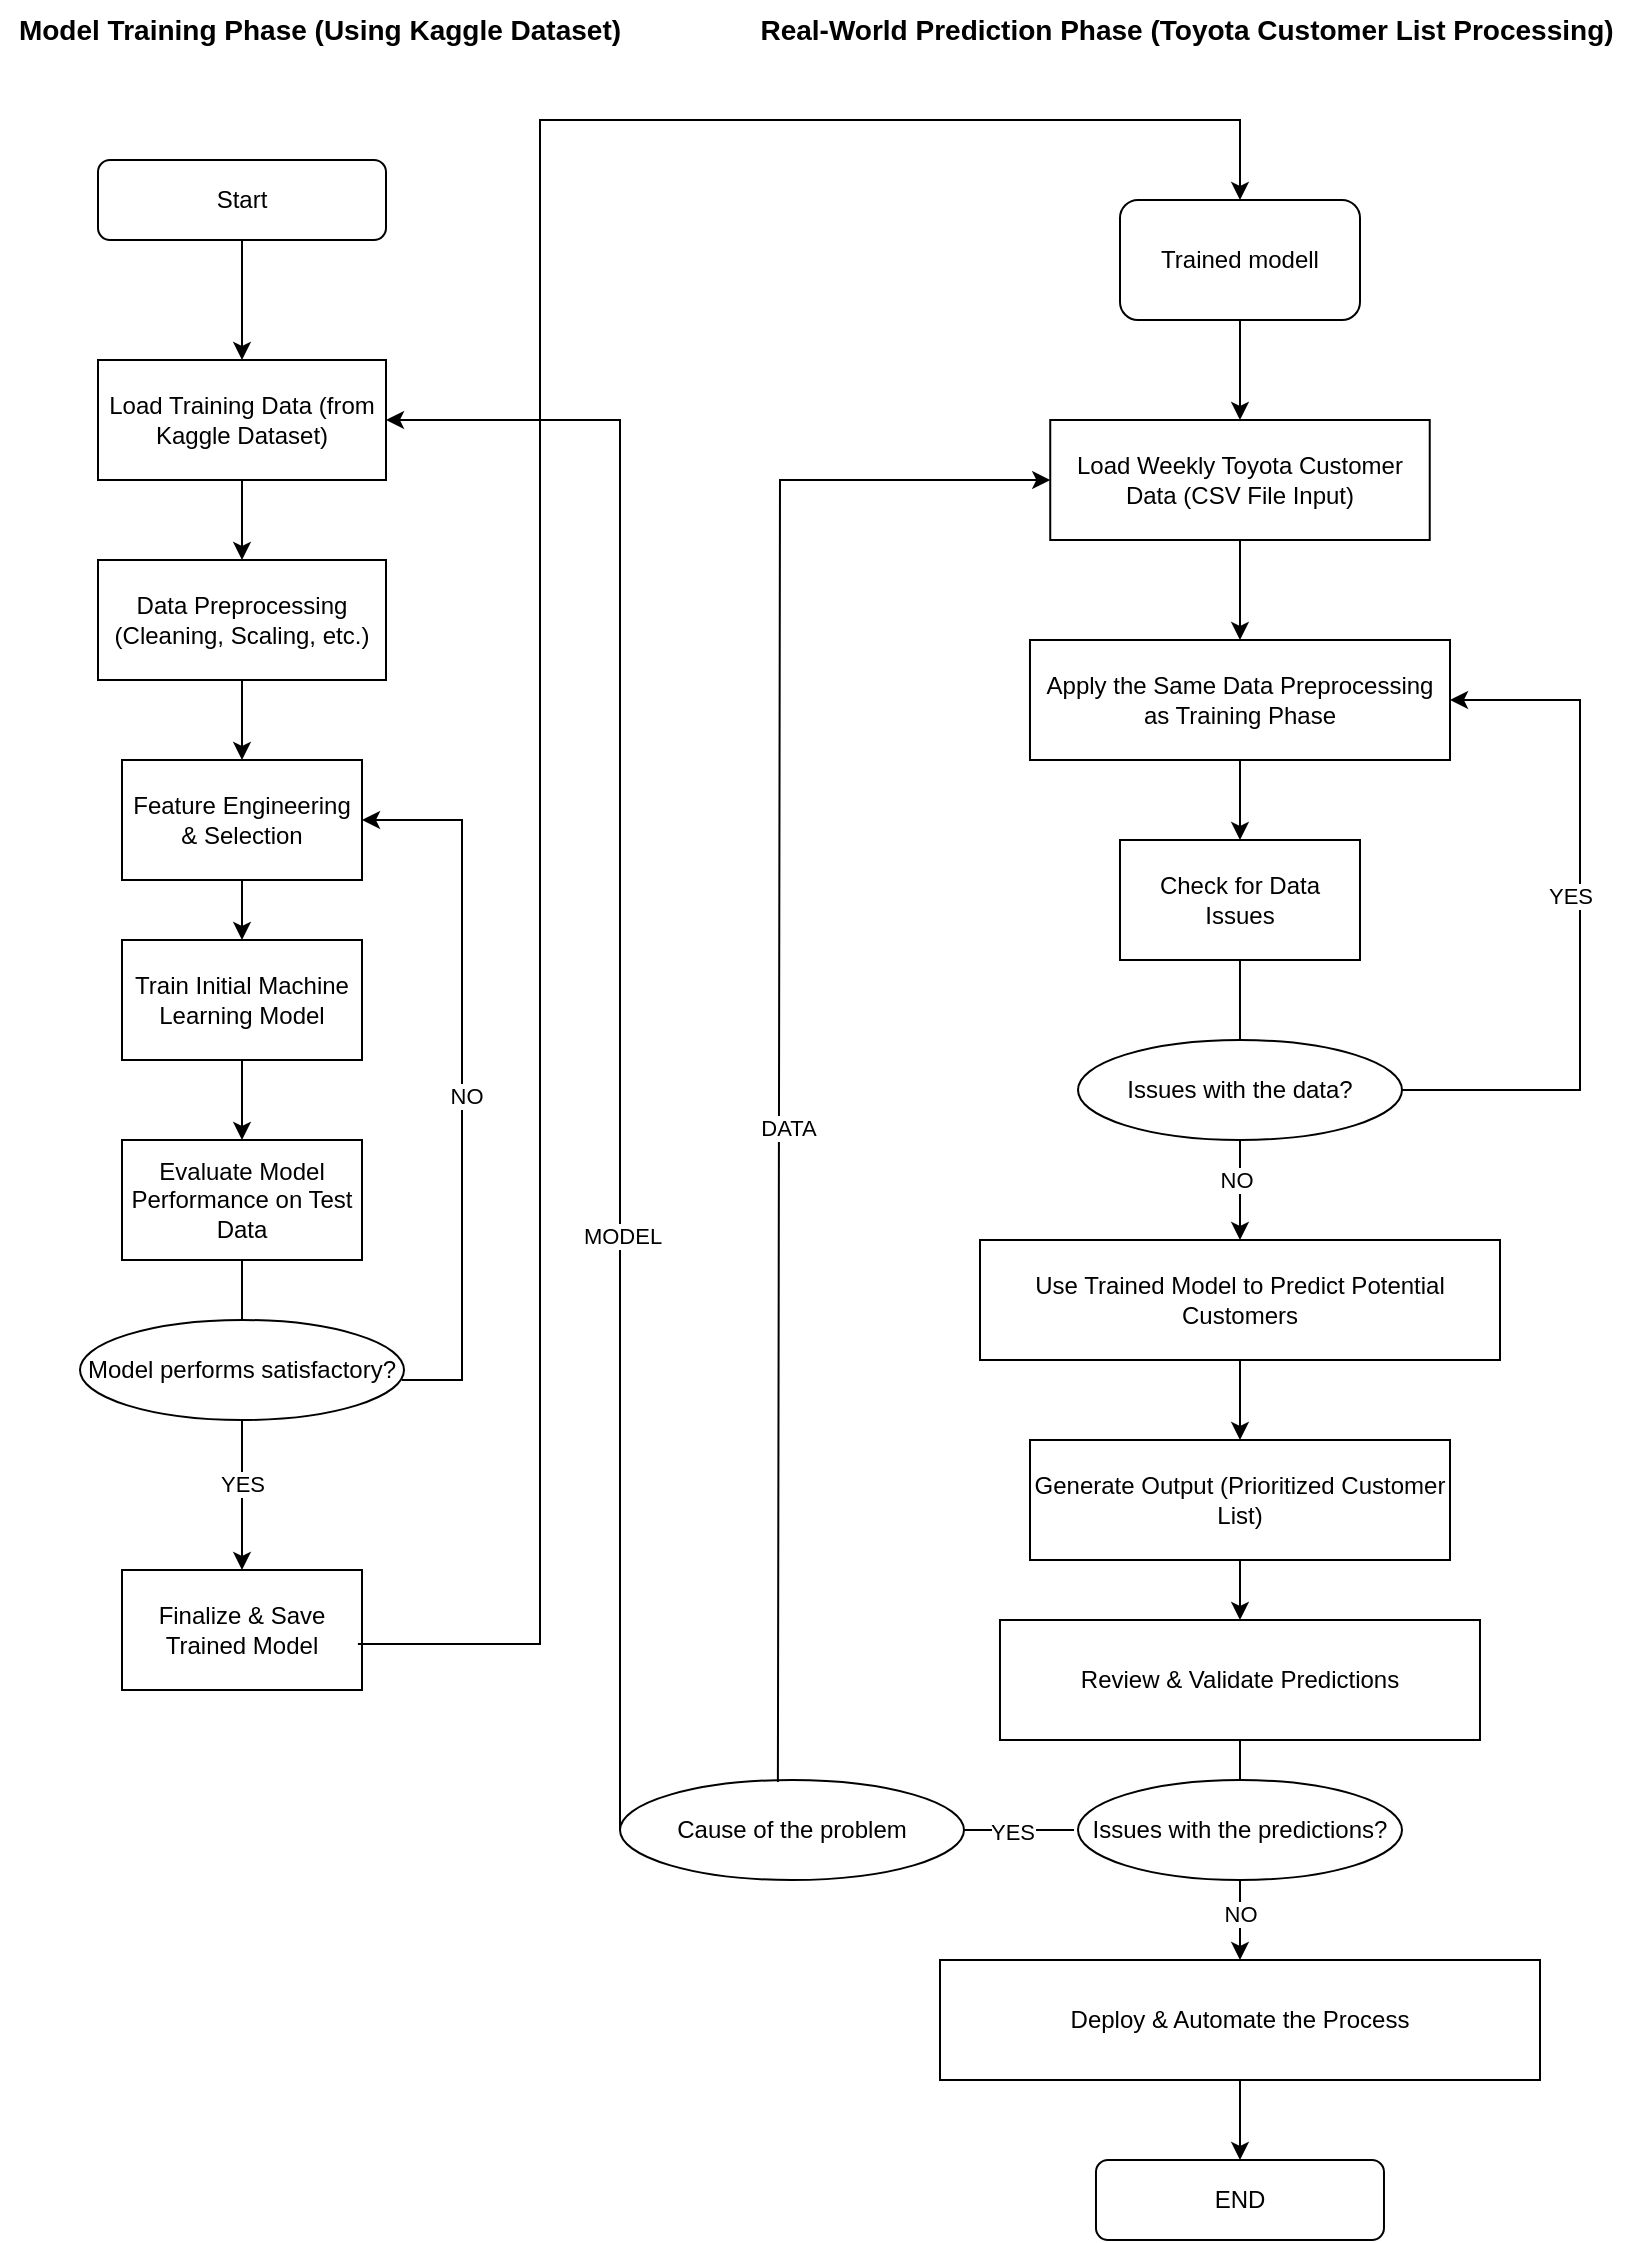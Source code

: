 <mxfile version="26.1.0">
  <diagram id="C5RBs43oDa-KdzZeNtuy" name="Page-1">
    <mxGraphModel dx="1434" dy="746" grid="1" gridSize="10" guides="1" tooltips="1" connect="1" arrows="1" fold="1" page="1" pageScale="1" pageWidth="827" pageHeight="1169" math="0" shadow="0">
      <root>
        <mxCell id="WIyWlLk6GJQsqaUBKTNV-0" />
        <mxCell id="WIyWlLk6GJQsqaUBKTNV-1" parent="WIyWlLk6GJQsqaUBKTNV-0" />
        <mxCell id="gk0OeYUGjCRyECOFVGLQ-5" value="" style="edgeStyle=orthogonalEdgeStyle;rounded=0;orthogonalLoop=1;jettySize=auto;html=1;" edge="1" parent="WIyWlLk6GJQsqaUBKTNV-1" source="WIyWlLk6GJQsqaUBKTNV-3" target="gk0OeYUGjCRyECOFVGLQ-3">
          <mxGeometry relative="1" as="geometry" />
        </mxCell>
        <mxCell id="WIyWlLk6GJQsqaUBKTNV-3" value="Start" style="rounded=1;whiteSpace=wrap;html=1;fontSize=12;glass=0;strokeWidth=1;shadow=0;" parent="WIyWlLk6GJQsqaUBKTNV-1" vertex="1">
          <mxGeometry x="59" y="100" width="144" height="40" as="geometry" />
        </mxCell>
        <mxCell id="gk0OeYUGjCRyECOFVGLQ-0" value="&lt;b&gt;&lt;font style=&quot;font-size: 14px;&quot;&gt;Model Training Phase (Using Kaggle Dataset)&lt;/font&gt;&lt;/b&gt;" style="text;html=1;align=center;verticalAlign=middle;whiteSpace=wrap;rounded=0;" vertex="1" parent="WIyWlLk6GJQsqaUBKTNV-1">
          <mxGeometry x="10" y="20" width="320" height="30" as="geometry" />
        </mxCell>
        <mxCell id="gk0OeYUGjCRyECOFVGLQ-7" value="" style="edgeStyle=orthogonalEdgeStyle;rounded=0;orthogonalLoop=1;jettySize=auto;html=1;" edge="1" parent="WIyWlLk6GJQsqaUBKTNV-1" source="gk0OeYUGjCRyECOFVGLQ-3" target="gk0OeYUGjCRyECOFVGLQ-6">
          <mxGeometry relative="1" as="geometry" />
        </mxCell>
        <mxCell id="gk0OeYUGjCRyECOFVGLQ-3" value="Load Training Data (from Kaggle Dataset)" style="rounded=0;whiteSpace=wrap;html=1;" vertex="1" parent="WIyWlLk6GJQsqaUBKTNV-1">
          <mxGeometry x="59" y="200" width="144" height="60" as="geometry" />
        </mxCell>
        <mxCell id="gk0OeYUGjCRyECOFVGLQ-9" value="" style="edgeStyle=orthogonalEdgeStyle;rounded=0;orthogonalLoop=1;jettySize=auto;html=1;" edge="1" parent="WIyWlLk6GJQsqaUBKTNV-1" source="gk0OeYUGjCRyECOFVGLQ-6" target="gk0OeYUGjCRyECOFVGLQ-8">
          <mxGeometry relative="1" as="geometry" />
        </mxCell>
        <mxCell id="gk0OeYUGjCRyECOFVGLQ-6" value="Data Preprocessing (Cleaning, Scaling, etc.)" style="whiteSpace=wrap;html=1;rounded=0;" vertex="1" parent="WIyWlLk6GJQsqaUBKTNV-1">
          <mxGeometry x="59" y="300" width="144" height="60" as="geometry" />
        </mxCell>
        <mxCell id="gk0OeYUGjCRyECOFVGLQ-11" value="" style="edgeStyle=orthogonalEdgeStyle;rounded=0;orthogonalLoop=1;jettySize=auto;html=1;" edge="1" parent="WIyWlLk6GJQsqaUBKTNV-1" source="gk0OeYUGjCRyECOFVGLQ-8" target="gk0OeYUGjCRyECOFVGLQ-10">
          <mxGeometry relative="1" as="geometry" />
        </mxCell>
        <mxCell id="gk0OeYUGjCRyECOFVGLQ-8" value="Feature Engineering &amp;amp; Selection" style="whiteSpace=wrap;html=1;rounded=0;" vertex="1" parent="WIyWlLk6GJQsqaUBKTNV-1">
          <mxGeometry x="71" y="400" width="120" height="60" as="geometry" />
        </mxCell>
        <mxCell id="gk0OeYUGjCRyECOFVGLQ-13" value="" style="edgeStyle=orthogonalEdgeStyle;rounded=0;orthogonalLoop=1;jettySize=auto;html=1;" edge="1" parent="WIyWlLk6GJQsqaUBKTNV-1" source="gk0OeYUGjCRyECOFVGLQ-10" target="gk0OeYUGjCRyECOFVGLQ-12">
          <mxGeometry relative="1" as="geometry" />
        </mxCell>
        <mxCell id="gk0OeYUGjCRyECOFVGLQ-10" value="Train Initial Machine Learning Model" style="rounded=0;whiteSpace=wrap;html=1;" vertex="1" parent="WIyWlLk6GJQsqaUBKTNV-1">
          <mxGeometry x="71" y="490" width="120" height="60" as="geometry" />
        </mxCell>
        <mxCell id="gk0OeYUGjCRyECOFVGLQ-12" value="Evaluate Model Performance on Test Data" style="whiteSpace=wrap;html=1;rounded=0;" vertex="1" parent="WIyWlLk6GJQsqaUBKTNV-1">
          <mxGeometry x="71" y="590" width="120" height="60" as="geometry" />
        </mxCell>
        <mxCell id="gk0OeYUGjCRyECOFVGLQ-32" value="" style="edgeStyle=orthogonalEdgeStyle;rounded=0;orthogonalLoop=1;jettySize=auto;html=1;" edge="1" parent="WIyWlLk6GJQsqaUBKTNV-1">
          <mxGeometry relative="1" as="geometry">
            <mxPoint x="211" y="710" as="sourcePoint" />
            <mxPoint x="191" y="430" as="targetPoint" />
            <Array as="points">
              <mxPoint x="241" y="710" />
              <mxPoint x="241" y="430" />
            </Array>
          </mxGeometry>
        </mxCell>
        <mxCell id="gk0OeYUGjCRyECOFVGLQ-33" value="NO" style="edgeLabel;html=1;align=center;verticalAlign=middle;resizable=0;points=[];" vertex="1" connectable="0" parent="gk0OeYUGjCRyECOFVGLQ-32">
          <mxGeometry x="-0.043" y="-2" relative="1" as="geometry">
            <mxPoint as="offset" />
          </mxGeometry>
        </mxCell>
        <mxCell id="gk0OeYUGjCRyECOFVGLQ-35" value="" style="edgeStyle=orthogonalEdgeStyle;rounded=0;orthogonalLoop=1;jettySize=auto;html=1;" edge="1" parent="WIyWlLk6GJQsqaUBKTNV-1" source="gk0OeYUGjCRyECOFVGLQ-29" target="gk0OeYUGjCRyECOFVGLQ-34">
          <mxGeometry relative="1" as="geometry" />
        </mxCell>
        <mxCell id="gk0OeYUGjCRyECOFVGLQ-36" value="YES" style="edgeLabel;html=1;align=center;verticalAlign=middle;resizable=0;points=[];" vertex="1" connectable="0" parent="gk0OeYUGjCRyECOFVGLQ-35">
          <mxGeometry x="-0.147" y="5" relative="1" as="geometry">
            <mxPoint x="-5" as="offset" />
          </mxGeometry>
        </mxCell>
        <mxCell id="gk0OeYUGjCRyECOFVGLQ-29" value="Model performs satisfactory?" style="ellipse;whiteSpace=wrap;html=1;rounded=0;" vertex="1" parent="WIyWlLk6GJQsqaUBKTNV-1">
          <mxGeometry x="50" y="680" width="162" height="50" as="geometry" />
        </mxCell>
        <mxCell id="gk0OeYUGjCRyECOFVGLQ-34" value="Finalize &amp;amp; Save Trained Model" style="whiteSpace=wrap;html=1;rounded=0;" vertex="1" parent="WIyWlLk6GJQsqaUBKTNV-1">
          <mxGeometry x="71" y="805" width="120" height="60" as="geometry" />
        </mxCell>
        <mxCell id="gk0OeYUGjCRyECOFVGLQ-37" value="&lt;b&gt;&lt;font style=&quot;font-size: 14px;&quot;&gt;Real-World Prediction Phase (Toyota Customer List Processing)&lt;/font&gt;&lt;/b&gt;" style="text;html=1;align=center;verticalAlign=middle;whiteSpace=wrap;rounded=0;" vertex="1" parent="WIyWlLk6GJQsqaUBKTNV-1">
          <mxGeometry x="385" y="20" width="437" height="30" as="geometry" />
        </mxCell>
        <mxCell id="gk0OeYUGjCRyECOFVGLQ-43" value="Trained modell" style="rounded=1;whiteSpace=wrap;html=1;" vertex="1" parent="WIyWlLk6GJQsqaUBKTNV-1">
          <mxGeometry x="570" y="120" width="120" height="60" as="geometry" />
        </mxCell>
        <mxCell id="gk0OeYUGjCRyECOFVGLQ-44" value="" style="endArrow=classic;html=1;rounded=0;exitX=0.983;exitY=0.617;exitDx=0;exitDy=0;entryX=0.5;entryY=0;entryDx=0;entryDy=0;exitPerimeter=0;" edge="1" parent="WIyWlLk6GJQsqaUBKTNV-1" source="gk0OeYUGjCRyECOFVGLQ-34" target="gk0OeYUGjCRyECOFVGLQ-43">
          <mxGeometry width="50" height="50" relative="1" as="geometry">
            <mxPoint x="216" y="846.02" as="sourcePoint" />
            <mxPoint x="581.04" y="140" as="targetPoint" />
            <Array as="points">
              <mxPoint x="280" y="842" />
              <mxPoint x="280" y="470" />
              <mxPoint x="280" y="80" />
              <mxPoint x="630" y="80" />
            </Array>
          </mxGeometry>
        </mxCell>
        <mxCell id="gk0OeYUGjCRyECOFVGLQ-46" value="Load Weekly Toyota Customer Data (CSV File Input)" style="rounded=0;whiteSpace=wrap;html=1;" vertex="1" parent="WIyWlLk6GJQsqaUBKTNV-1">
          <mxGeometry x="535.12" y="230" width="189.75" height="60" as="geometry" />
        </mxCell>
        <mxCell id="gk0OeYUGjCRyECOFVGLQ-47" value="" style="endArrow=classic;html=1;rounded=0;exitX=0.5;exitY=1;exitDx=0;exitDy=0;entryX=0.5;entryY=0;entryDx=0;entryDy=0;" edge="1" parent="WIyWlLk6GJQsqaUBKTNV-1" source="gk0OeYUGjCRyECOFVGLQ-43" target="gk0OeYUGjCRyECOFVGLQ-46">
          <mxGeometry width="50" height="50" relative="1" as="geometry">
            <mxPoint x="440" y="400" as="sourcePoint" />
            <mxPoint x="490" y="350" as="targetPoint" />
            <Array as="points" />
          </mxGeometry>
        </mxCell>
        <mxCell id="gk0OeYUGjCRyECOFVGLQ-56" value="" style="edgeStyle=orthogonalEdgeStyle;rounded=0;orthogonalLoop=1;jettySize=auto;html=1;" edge="1" parent="WIyWlLk6GJQsqaUBKTNV-1" source="gk0OeYUGjCRyECOFVGLQ-51" target="gk0OeYUGjCRyECOFVGLQ-55">
          <mxGeometry relative="1" as="geometry" />
        </mxCell>
        <mxCell id="gk0OeYUGjCRyECOFVGLQ-51" value="Apply the Same Data Preprocessing as Training Phase" style="whiteSpace=wrap;html=1;rounded=0;" vertex="1" parent="WIyWlLk6GJQsqaUBKTNV-1">
          <mxGeometry x="524.99" y="340" width="210.01" height="60" as="geometry" />
        </mxCell>
        <mxCell id="gk0OeYUGjCRyECOFVGLQ-54" value="" style="endArrow=classic;html=1;rounded=0;exitX=0.5;exitY=1;exitDx=0;exitDy=0;entryX=0.5;entryY=0;entryDx=0;entryDy=0;" edge="1" parent="WIyWlLk6GJQsqaUBKTNV-1" source="gk0OeYUGjCRyECOFVGLQ-46" target="gk0OeYUGjCRyECOFVGLQ-51">
          <mxGeometry width="50" height="50" relative="1" as="geometry">
            <mxPoint x="440" y="400" as="sourcePoint" />
            <mxPoint x="490" y="350" as="targetPoint" />
          </mxGeometry>
        </mxCell>
        <mxCell id="gk0OeYUGjCRyECOFVGLQ-55" value="&lt;span style=&quot;color: rgba(0, 0, 0, 0); font-family: monospace; font-size: 0px; text-align: start; text-wrap-mode: nowrap;&quot;&gt;%3CmxGraphModel%3E%3Croot%3E%3CmxCell%20id%3D%220%22%2F%3E%3CmxCell%20id%3D%221%22%20parent%3D%220%22%2F%3E%3CmxCell%20id%3D%222%22%20value%3D%22%22%20style%3D%22whiteSpace%3Dwrap%3Bhtml%3D1%3Brounded%3D0%3B%22%20vertex%3D%221%22%20parent%3D%221%22%3E%3CmxGeometry%20x%3D%22543.505%22%20y%3D%22500%22%20width%3D%22120%22%20height%3D%2260%22%20as%3D%22geometry%22%2F%3E%3C%2FmxCell%3E%3C%2Froot%3E%3C%2FmxGraphModel%3E&lt;/span&gt;Check for Data Issues" style="whiteSpace=wrap;html=1;rounded=0;" vertex="1" parent="WIyWlLk6GJQsqaUBKTNV-1">
          <mxGeometry x="569.995" y="440" width="120" height="60" as="geometry" />
        </mxCell>
        <mxCell id="gk0OeYUGjCRyECOFVGLQ-64" value="" style="edgeStyle=orthogonalEdgeStyle;rounded=0;orthogonalLoop=1;jettySize=auto;html=1;" edge="1" parent="WIyWlLk6GJQsqaUBKTNV-1" source="gk0OeYUGjCRyECOFVGLQ-57" target="gk0OeYUGjCRyECOFVGLQ-63">
          <mxGeometry relative="1" as="geometry" />
        </mxCell>
        <mxCell id="gk0OeYUGjCRyECOFVGLQ-65" value="NO" style="edgeLabel;html=1;align=center;verticalAlign=middle;resizable=0;points=[];" vertex="1" connectable="0" parent="gk0OeYUGjCRyECOFVGLQ-64">
          <mxGeometry x="-0.227" y="-2" relative="1" as="geometry">
            <mxPoint as="offset" />
          </mxGeometry>
        </mxCell>
        <mxCell id="gk0OeYUGjCRyECOFVGLQ-57" value="Issues with the data?" style="ellipse;whiteSpace=wrap;html=1;rounded=0;" vertex="1" parent="WIyWlLk6GJQsqaUBKTNV-1">
          <mxGeometry x="549" y="540" width="162" height="50" as="geometry" />
        </mxCell>
        <mxCell id="gk0OeYUGjCRyECOFVGLQ-59" value="" style="endArrow=none;html=1;rounded=0;exitX=0.5;exitY=1;exitDx=0;exitDy=0;entryX=0.5;entryY=0;entryDx=0;entryDy=0;" edge="1" parent="WIyWlLk6GJQsqaUBKTNV-1" source="gk0OeYUGjCRyECOFVGLQ-12" target="gk0OeYUGjCRyECOFVGLQ-29">
          <mxGeometry width="50" height="50" relative="1" as="geometry">
            <mxPoint x="368" y="400" as="sourcePoint" />
            <mxPoint x="418" y="350" as="targetPoint" />
            <Array as="points" />
          </mxGeometry>
        </mxCell>
        <mxCell id="gk0OeYUGjCRyECOFVGLQ-60" value="" style="endArrow=none;html=1;rounded=0;exitX=0.5;exitY=0;exitDx=0;exitDy=0;entryX=0.5;entryY=1;entryDx=0;entryDy=0;" edge="1" parent="WIyWlLk6GJQsqaUBKTNV-1" source="gk0OeYUGjCRyECOFVGLQ-57" target="gk0OeYUGjCRyECOFVGLQ-55">
          <mxGeometry width="50" height="50" relative="1" as="geometry">
            <mxPoint x="440" y="600" as="sourcePoint" />
            <mxPoint x="490" y="550" as="targetPoint" />
          </mxGeometry>
        </mxCell>
        <mxCell id="gk0OeYUGjCRyECOFVGLQ-61" value="" style="endArrow=classic;html=1;rounded=0;exitX=1;exitY=0.5;exitDx=0;exitDy=0;entryX=1;entryY=0.5;entryDx=0;entryDy=0;" edge="1" parent="WIyWlLk6GJQsqaUBKTNV-1" source="gk0OeYUGjCRyECOFVGLQ-57" target="gk0OeYUGjCRyECOFVGLQ-51">
          <mxGeometry width="50" height="50" relative="1" as="geometry">
            <mxPoint x="440" y="600" as="sourcePoint" />
            <mxPoint x="490" y="550" as="targetPoint" />
            <Array as="points">
              <mxPoint x="800" y="565" />
              <mxPoint x="800" y="370" />
            </Array>
          </mxGeometry>
        </mxCell>
        <mxCell id="gk0OeYUGjCRyECOFVGLQ-62" value="YES" style="edgeLabel;html=1;align=center;verticalAlign=middle;resizable=0;points=[];" vertex="1" connectable="0" parent="gk0OeYUGjCRyECOFVGLQ-61">
          <mxGeometry x="0.066" y="5" relative="1" as="geometry">
            <mxPoint as="offset" />
          </mxGeometry>
        </mxCell>
        <mxCell id="gk0OeYUGjCRyECOFVGLQ-67" value="" style="edgeStyle=orthogonalEdgeStyle;rounded=0;orthogonalLoop=1;jettySize=auto;html=1;" edge="1" parent="WIyWlLk6GJQsqaUBKTNV-1" source="gk0OeYUGjCRyECOFVGLQ-63" target="gk0OeYUGjCRyECOFVGLQ-66">
          <mxGeometry relative="1" as="geometry" />
        </mxCell>
        <mxCell id="gk0OeYUGjCRyECOFVGLQ-63" value="Use Trained Model to Predict Potential Customers" style="whiteSpace=wrap;html=1;rounded=0;" vertex="1" parent="WIyWlLk6GJQsqaUBKTNV-1">
          <mxGeometry x="500" y="640" width="260" height="60" as="geometry" />
        </mxCell>
        <mxCell id="gk0OeYUGjCRyECOFVGLQ-69" value="" style="edgeStyle=orthogonalEdgeStyle;rounded=0;orthogonalLoop=1;jettySize=auto;html=1;" edge="1" parent="WIyWlLk6GJQsqaUBKTNV-1" source="gk0OeYUGjCRyECOFVGLQ-66" target="gk0OeYUGjCRyECOFVGLQ-68">
          <mxGeometry relative="1" as="geometry" />
        </mxCell>
        <mxCell id="gk0OeYUGjCRyECOFVGLQ-66" value="Generate Output (Prioritized Customer List)" style="whiteSpace=wrap;html=1;rounded=0;" vertex="1" parent="WIyWlLk6GJQsqaUBKTNV-1">
          <mxGeometry x="525" y="740" width="210" height="60" as="geometry" />
        </mxCell>
        <mxCell id="gk0OeYUGjCRyECOFVGLQ-68" value="Review &amp;amp; Validate Predictions" style="whiteSpace=wrap;html=1;rounded=0;" vertex="1" parent="WIyWlLk6GJQsqaUBKTNV-1">
          <mxGeometry x="509.99" y="830" width="240" height="60" as="geometry" />
        </mxCell>
        <mxCell id="gk0OeYUGjCRyECOFVGLQ-73" value="" style="edgeStyle=orthogonalEdgeStyle;rounded=0;orthogonalLoop=1;jettySize=auto;html=1;" edge="1" parent="WIyWlLk6GJQsqaUBKTNV-1" source="gk0OeYUGjCRyECOFVGLQ-70" target="gk0OeYUGjCRyECOFVGLQ-72">
          <mxGeometry relative="1" as="geometry" />
        </mxCell>
        <mxCell id="gk0OeYUGjCRyECOFVGLQ-74" value="NO" style="edgeLabel;html=1;align=center;verticalAlign=middle;resizable=0;points=[];" vertex="1" connectable="0" parent="gk0OeYUGjCRyECOFVGLQ-73">
          <mxGeometry x="-0.173" relative="1" as="geometry">
            <mxPoint as="offset" />
          </mxGeometry>
        </mxCell>
        <mxCell id="gk0OeYUGjCRyECOFVGLQ-70" value="Issues with the predictions?" style="ellipse;whiteSpace=wrap;html=1;rounded=0;" vertex="1" parent="WIyWlLk6GJQsqaUBKTNV-1">
          <mxGeometry x="549" y="910" width="162" height="50" as="geometry" />
        </mxCell>
        <mxCell id="gk0OeYUGjCRyECOFVGLQ-71" value="" style="endArrow=none;html=1;rounded=0;exitX=0.5;exitY=1;exitDx=0;exitDy=0;entryX=0.5;entryY=0;entryDx=0;entryDy=0;" edge="1" parent="WIyWlLk6GJQsqaUBKTNV-1" source="gk0OeYUGjCRyECOFVGLQ-68" target="gk0OeYUGjCRyECOFVGLQ-70">
          <mxGeometry width="50" height="50" relative="1" as="geometry">
            <mxPoint x="440" y="800" as="sourcePoint" />
            <mxPoint x="490" y="750" as="targetPoint" />
          </mxGeometry>
        </mxCell>
        <mxCell id="gk0OeYUGjCRyECOFVGLQ-76" value="" style="edgeStyle=orthogonalEdgeStyle;rounded=0;orthogonalLoop=1;jettySize=auto;html=1;" edge="1" parent="WIyWlLk6GJQsqaUBKTNV-1" source="gk0OeYUGjCRyECOFVGLQ-72" target="gk0OeYUGjCRyECOFVGLQ-75">
          <mxGeometry relative="1" as="geometry" />
        </mxCell>
        <mxCell id="gk0OeYUGjCRyECOFVGLQ-72" value="Deploy &amp;amp; Automate the Process" style="whiteSpace=wrap;html=1;rounded=0;" vertex="1" parent="WIyWlLk6GJQsqaUBKTNV-1">
          <mxGeometry x="480" y="1000" width="300" height="60" as="geometry" />
        </mxCell>
        <mxCell id="gk0OeYUGjCRyECOFVGLQ-75" value="END" style="rounded=1;whiteSpace=wrap;html=1;fontSize=12;glass=0;strokeWidth=1;shadow=0;" vertex="1" parent="WIyWlLk6GJQsqaUBKTNV-1">
          <mxGeometry x="557.99" y="1100" width="144" height="40" as="geometry" />
        </mxCell>
        <mxCell id="gk0OeYUGjCRyECOFVGLQ-77" value="Cause of the problem" style="ellipse;whiteSpace=wrap;html=1;rounded=0;" vertex="1" parent="WIyWlLk6GJQsqaUBKTNV-1">
          <mxGeometry x="320" y="910" width="172" height="50" as="geometry" />
        </mxCell>
        <mxCell id="gk0OeYUGjCRyECOFVGLQ-79" value="" style="endArrow=none;html=1;rounded=0;entryX=1;entryY=0.5;entryDx=0;entryDy=0;" edge="1" parent="WIyWlLk6GJQsqaUBKTNV-1" target="gk0OeYUGjCRyECOFVGLQ-77">
          <mxGeometry width="50" height="50" relative="1" as="geometry">
            <mxPoint x="547" y="935" as="sourcePoint" />
            <mxPoint x="500" y="935" as="targetPoint" />
          </mxGeometry>
        </mxCell>
        <mxCell id="gk0OeYUGjCRyECOFVGLQ-80" value="YES" style="edgeLabel;html=1;align=center;verticalAlign=middle;resizable=0;points=[];" vertex="1" connectable="0" parent="gk0OeYUGjCRyECOFVGLQ-79">
          <mxGeometry x="0.134" y="1" relative="1" as="geometry">
            <mxPoint as="offset" />
          </mxGeometry>
        </mxCell>
        <mxCell id="gk0OeYUGjCRyECOFVGLQ-81" value="" style="endArrow=classic;html=1;rounded=0;entryX=0;entryY=0.5;entryDx=0;entryDy=0;exitX=0.459;exitY=0.02;exitDx=0;exitDy=0;exitPerimeter=0;" edge="1" parent="WIyWlLk6GJQsqaUBKTNV-1" source="gk0OeYUGjCRyECOFVGLQ-77" target="gk0OeYUGjCRyECOFVGLQ-46">
          <mxGeometry width="50" height="50" relative="1" as="geometry">
            <mxPoint x="400" y="890" as="sourcePoint" />
            <mxPoint x="410" y="260" as="targetPoint" />
            <Array as="points">
              <mxPoint x="400" y="260" />
            </Array>
          </mxGeometry>
        </mxCell>
        <mxCell id="gk0OeYUGjCRyECOFVGLQ-82" value="DATA" style="edgeLabel;html=1;align=center;verticalAlign=middle;resizable=0;points=[];" vertex="1" connectable="0" parent="gk0OeYUGjCRyECOFVGLQ-81">
          <mxGeometry x="-0.167" y="-4" relative="1" as="geometry">
            <mxPoint as="offset" />
          </mxGeometry>
        </mxCell>
        <mxCell id="gk0OeYUGjCRyECOFVGLQ-83" value="" style="endArrow=classic;html=1;rounded=0;exitX=0;exitY=0.5;exitDx=0;exitDy=0;entryX=1;entryY=0.5;entryDx=0;entryDy=0;" edge="1" parent="WIyWlLk6GJQsqaUBKTNV-1" source="gk0OeYUGjCRyECOFVGLQ-77" target="gk0OeYUGjCRyECOFVGLQ-3">
          <mxGeometry width="50" height="50" relative="1" as="geometry">
            <mxPoint x="390" y="730" as="sourcePoint" />
            <mxPoint x="320" y="240" as="targetPoint" />
            <Array as="points">
              <mxPoint x="320" y="230" />
            </Array>
          </mxGeometry>
        </mxCell>
        <mxCell id="gk0OeYUGjCRyECOFVGLQ-84" value="MODEL" style="edgeLabel;html=1;align=center;verticalAlign=middle;resizable=0;points=[];" vertex="1" connectable="0" parent="gk0OeYUGjCRyECOFVGLQ-83">
          <mxGeometry x="-0.277" y="-1" relative="1" as="geometry">
            <mxPoint as="offset" />
          </mxGeometry>
        </mxCell>
      </root>
    </mxGraphModel>
  </diagram>
</mxfile>
